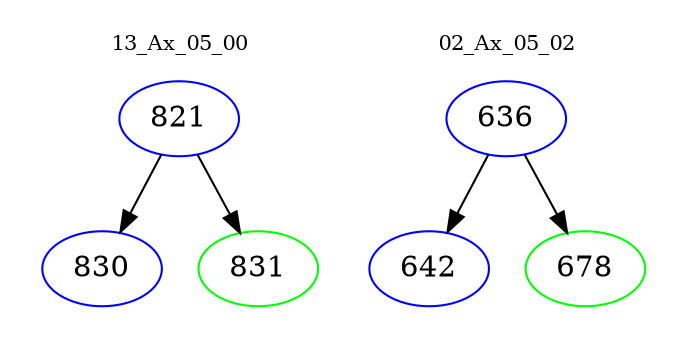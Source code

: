 digraph{
subgraph cluster_0 {
color = white
label = "13_Ax_05_00";
fontsize=10;
T0_821 [label="821", color="blue"]
T0_821 -> T0_830 [color="black"]
T0_830 [label="830", color="blue"]
T0_821 -> T0_831 [color="black"]
T0_831 [label="831", color="green"]
}
subgraph cluster_1 {
color = white
label = "02_Ax_05_02";
fontsize=10;
T1_636 [label="636", color="blue"]
T1_636 -> T1_642 [color="black"]
T1_642 [label="642", color="blue"]
T1_636 -> T1_678 [color="black"]
T1_678 [label="678", color="green"]
}
}
